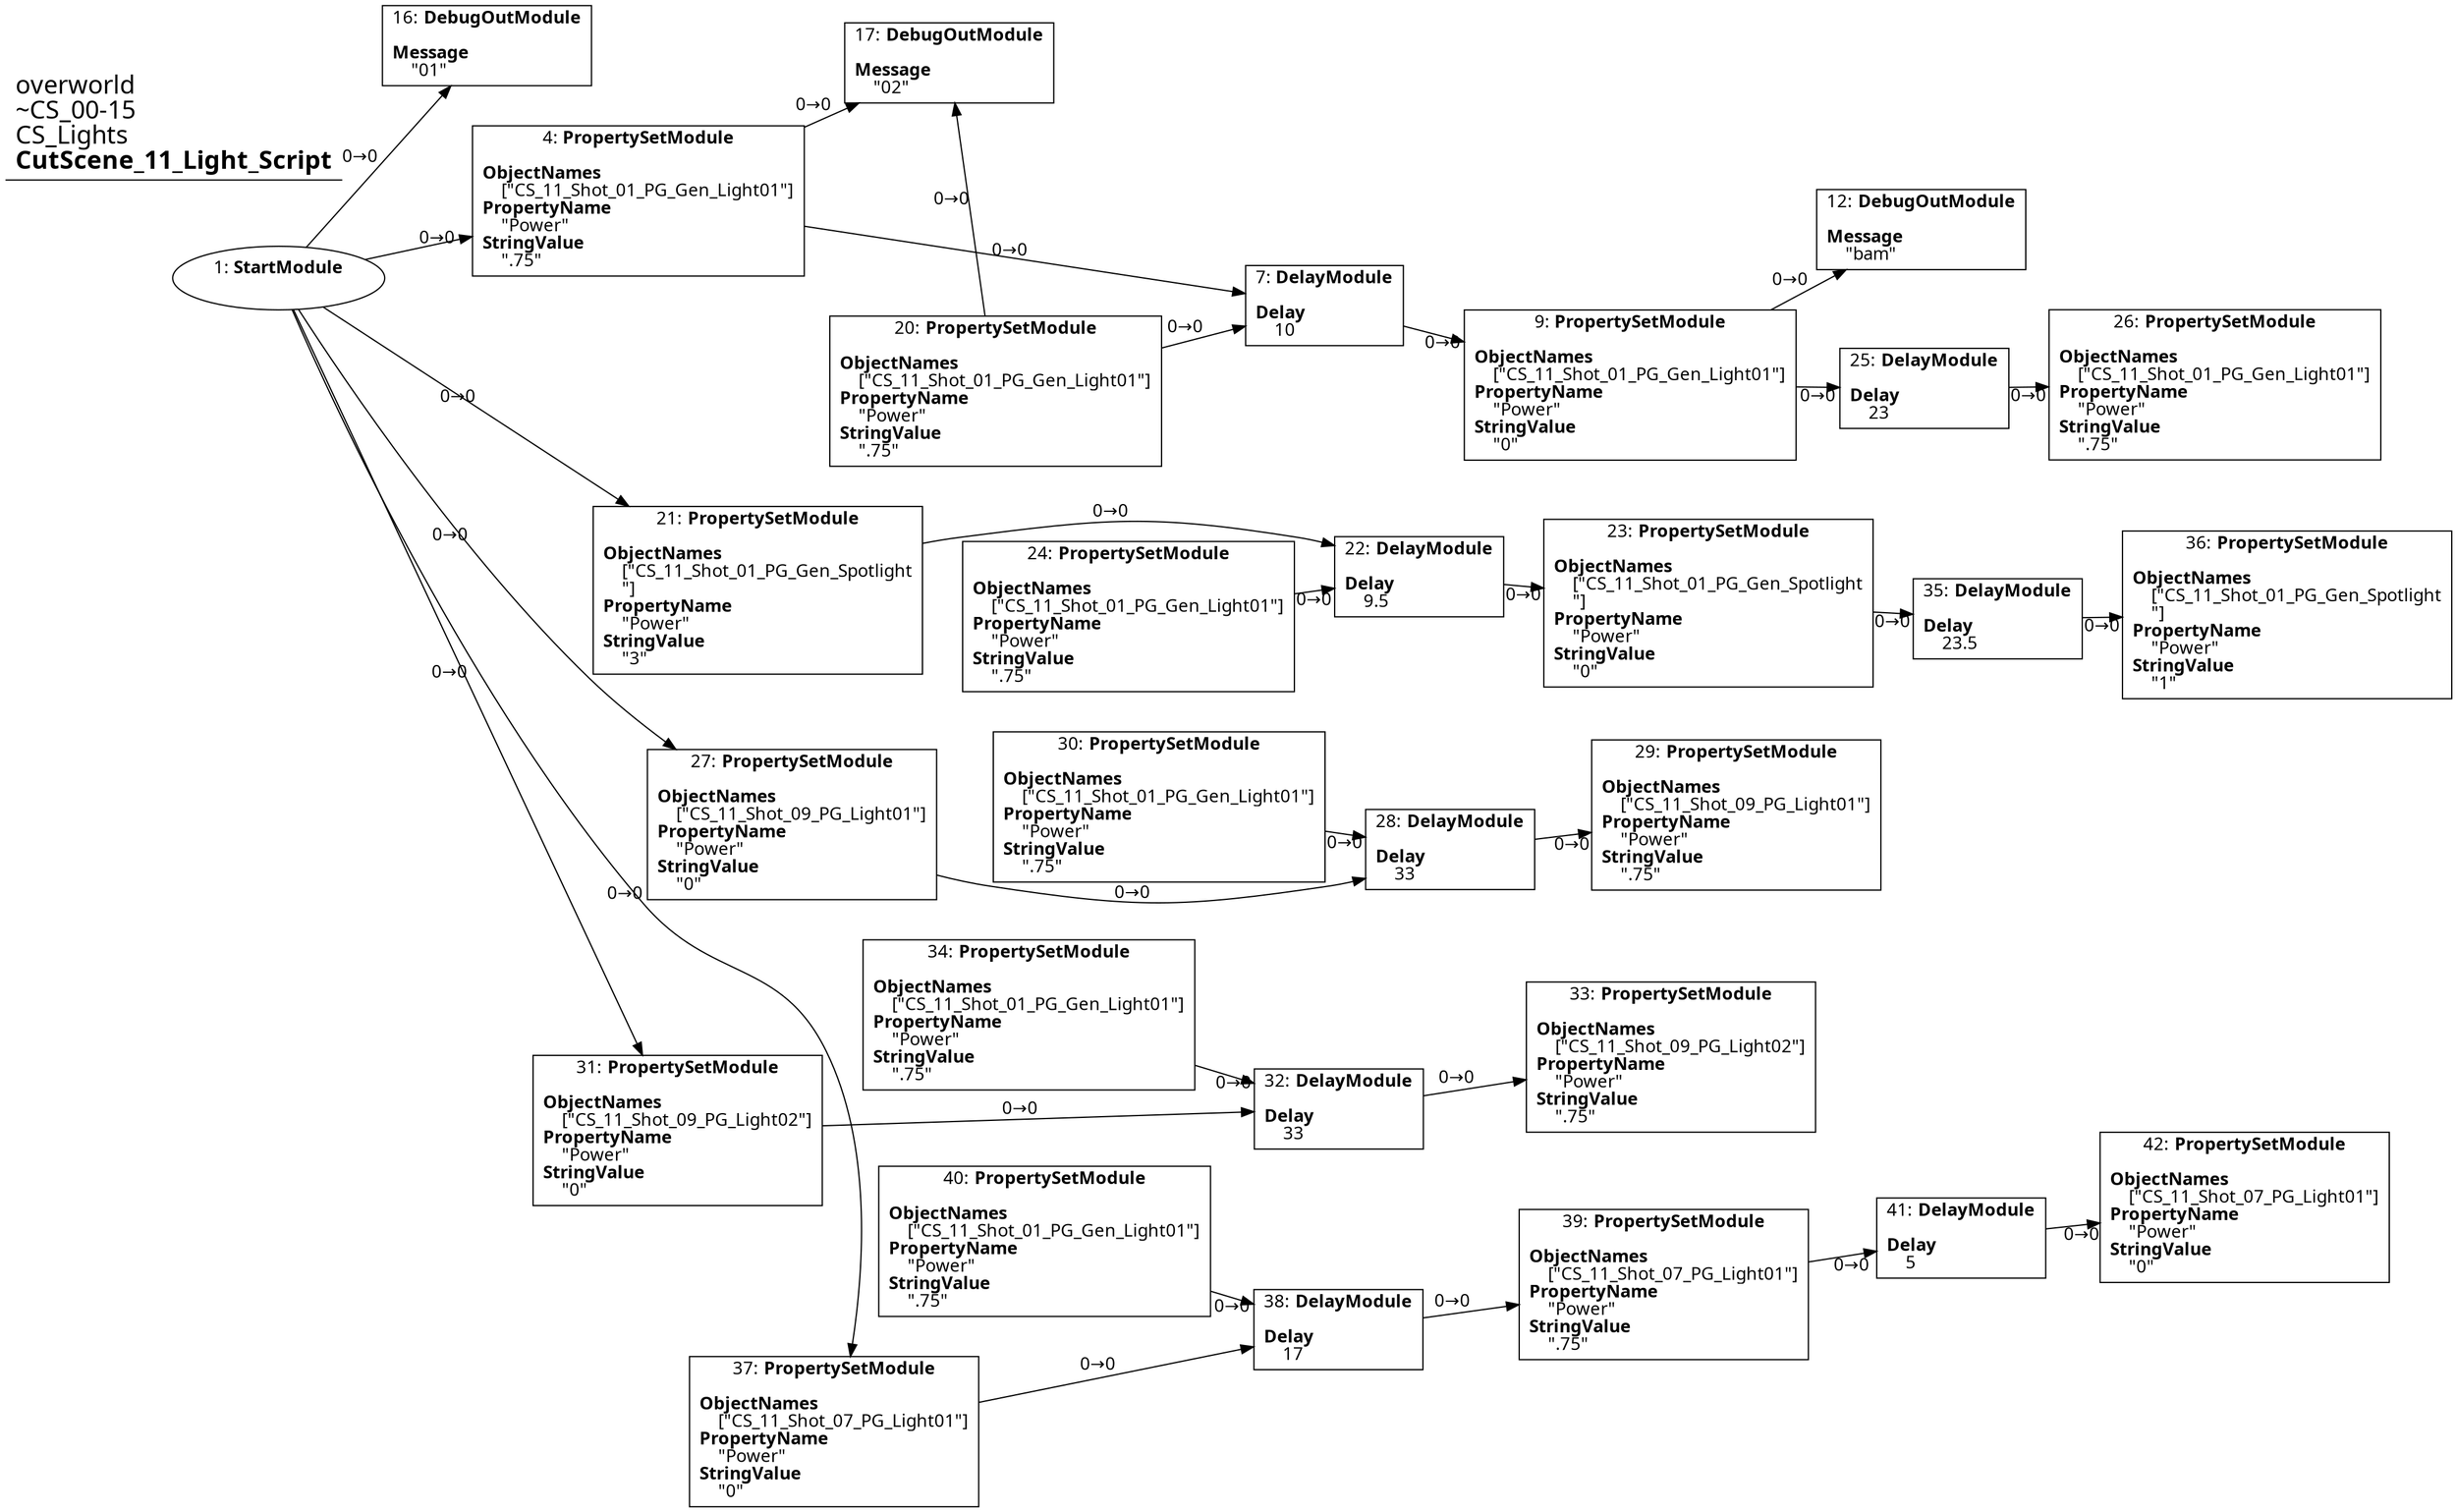 digraph {
    layout = fdp;
    overlap = prism;
    sep = "+16";
    splines = spline;

    node [ shape = box ];

    graph [ fontname = "Segoe UI" ];
    node [ fontname = "Segoe UI" ];
    edge [ fontname = "Segoe UI" ];

    1 [ label = <1: <b>StartModule</b><br/><br/>> ];
    1 [ shape = oval ]
    1 [ pos = "-0.052,-0.29900002!" ];
    1 -> 4 [ label = "0→0" ];
    1 -> 16 [ label = "0→0" ];
    1 -> 21 [ label = "0→0" ];
    1 -> 27 [ label = "0→0" ];
    1 -> 31 [ label = "0→0" ];
    1 -> 37 [ label = "0→0" ];

    4 [ label = <4: <b>PropertySetModule</b><br/><br/><b>ObjectNames</b><br align="left"/>    [&quot;CS_11_Shot_01_PG_Gen_Light01&quot;]<br align="left"/><b>PropertyName</b><br align="left"/>    &quot;Power&quot;<br align="left"/><b>StringValue</b><br align="left"/>    &quot;.75&quot;<br align="left"/>> ];
    4 [ pos = "0.328,-0.29900002!" ];
    4 -> 17 [ label = "0→0" ];
    4 -> 7 [ label = "0→0" ];

    7 [ label = <7: <b>DelayModule</b><br/><br/><b>Delay</b><br align="left"/>    10<br align="left"/>> ];
    7 [ pos = "0.56100005,-0.29700002!" ];
    7 -> 9 [ label = "0→0" ];

    9 [ label = <9: <b>PropertySetModule</b><br/><br/><b>ObjectNames</b><br align="left"/>    [&quot;CS_11_Shot_01_PG_Gen_Light01&quot;]<br align="left"/><b>PropertyName</b><br align="left"/>    &quot;Power&quot;<br align="left"/><b>StringValue</b><br align="left"/>    &quot;0&quot;<br align="left"/>> ];
    9 [ pos = "0.757,-0.29700002!" ];
    9 -> 12 [ label = "0→0" ];
    9 -> 25 [ label = "0→0" ];

    12 [ label = <12: <b>DebugOutModule</b><br/><br/><b>Message</b><br align="left"/>    &quot;bam&quot;<br align="left"/>> ];
    12 [ pos = "0.95100003,-0.17400001!" ];

    16 [ label = <16: <b>DebugOutModule</b><br/><br/><b>Message</b><br align="left"/>    &quot;01&quot;<br align="left"/>> ];
    16 [ pos = "0.128,-0.158!" ];

    17 [ label = <17: <b>DebugOutModule</b><br/><br/><b>Message</b><br align="left"/>    &quot;02&quot;<br align="left"/>> ];
    17 [ pos = "0.49,-0.164!" ];

    20 [ label = <20: <b>PropertySetModule</b><br/><br/><b>ObjectNames</b><br align="left"/>    [&quot;CS_11_Shot_01_PG_Gen_Light01&quot;]<br align="left"/><b>PropertyName</b><br align="left"/>    &quot;Power&quot;<br align="left"/><b>StringValue</b><br align="left"/>    &quot;.75&quot;<br align="left"/>> ];
    20 [ pos = "0.328,-0.29900002!" ];
    20 -> 17 [ label = "0→0" ];
    20 -> 7 [ label = "0→0" ];

    21 [ label = <21: <b>PropertySetModule</b><br/><br/><b>ObjectNames</b><br align="left"/>    [&quot;CS_11_Shot_01_PG_Gen_Spotlight<br align="left"/>    &quot;]<br align="left"/><b>PropertyName</b><br align="left"/>    &quot;Power&quot;<br align="left"/><b>StringValue</b><br align="left"/>    &quot;3&quot;<br align="left"/>> ];
    21 [ pos = "0.33900002,-0.47100002!" ];
    21 -> 22 [ label = "0→0" ];

    22 [ label = <22: <b>DelayModule</b><br/><br/><b>Delay</b><br align="left"/>    9.5<br align="left"/>> ];
    22 [ pos = "0.572,-0.469!" ];
    22 -> 23 [ label = "0→0" ];

    23 [ label = <23: <b>PropertySetModule</b><br/><br/><b>ObjectNames</b><br align="left"/>    [&quot;CS_11_Shot_01_PG_Gen_Spotlight<br align="left"/>    &quot;]<br align="left"/><b>PropertyName</b><br align="left"/>    &quot;Power&quot;<br align="left"/><b>StringValue</b><br align="left"/>    &quot;0&quot;<br align="left"/>> ];
    23 [ pos = "0.768,-0.469!" ];
    23 -> 35 [ label = "0→0" ];

    24 [ label = <24: <b>PropertySetModule</b><br/><br/><b>ObjectNames</b><br align="left"/>    [&quot;CS_11_Shot_01_PG_Gen_Light01&quot;]<br align="left"/><b>PropertyName</b><br align="left"/>    &quot;Power&quot;<br align="left"/><b>StringValue</b><br align="left"/>    &quot;.75&quot;<br align="left"/>> ];
    24 [ pos = "0.33900002,-0.47100002!" ];
    24 -> 22 [ label = "0→0" ];

    25 [ label = <25: <b>DelayModule</b><br/><br/><b>Delay</b><br align="left"/>    23<br align="left"/>> ];
    25 [ pos = "1.003,-0.29700002!" ];
    25 -> 26 [ label = "0→0" ];

    26 [ label = <26: <b>PropertySetModule</b><br/><br/><b>ObjectNames</b><br align="left"/>    [&quot;CS_11_Shot_01_PG_Gen_Light01&quot;]<br align="left"/><b>PropertyName</b><br align="left"/>    &quot;Power&quot;<br align="left"/><b>StringValue</b><br align="left"/>    &quot;.75&quot;<br align="left"/>> ];
    26 [ pos = "1.2040001,-0.29700002!" ];

    27 [ label = <27: <b>PropertySetModule</b><br/><br/><b>ObjectNames</b><br align="left"/>    [&quot;CS_11_Shot_09_PG_Light01&quot;]<br align="left"/><b>PropertyName</b><br align="left"/>    &quot;Power&quot;<br align="left"/><b>StringValue</b><br align="left"/>    &quot;0&quot;<br align="left"/>> ];
    27 [ pos = "0.34800002,-0.63100004!" ];
    27 -> 28 [ label = "0→0" ];

    28 [ label = <28: <b>DelayModule</b><br/><br/><b>Delay</b><br align="left"/>    33<br align="left"/>> ];
    28 [ pos = "0.58100003,-0.629!" ];
    28 -> 29 [ label = "0→0" ];

    29 [ label = <29: <b>PropertySetModule</b><br/><br/><b>ObjectNames</b><br align="left"/>    [&quot;CS_11_Shot_09_PG_Light01&quot;]<br align="left"/><b>PropertyName</b><br align="left"/>    &quot;Power&quot;<br align="left"/><b>StringValue</b><br align="left"/>    &quot;.75&quot;<br align="left"/>> ];
    29 [ pos = "0.777,-0.629!" ];

    30 [ label = <30: <b>PropertySetModule</b><br/><br/><b>ObjectNames</b><br align="left"/>    [&quot;CS_11_Shot_01_PG_Gen_Light01&quot;]<br align="left"/><b>PropertyName</b><br align="left"/>    &quot;Power&quot;<br align="left"/><b>StringValue</b><br align="left"/>    &quot;.75&quot;<br align="left"/>> ];
    30 [ pos = "0.34800002,-0.63100004!" ];
    30 -> 28 [ label = "0→0" ];

    31 [ label = <31: <b>PropertySetModule</b><br/><br/><b>ObjectNames</b><br align="left"/>    [&quot;CS_11_Shot_09_PG_Light02&quot;]<br align="left"/><b>PropertyName</b><br align="left"/>    &quot;Power&quot;<br align="left"/><b>StringValue</b><br align="left"/>    &quot;0&quot;<br align="left"/>> ];
    31 [ pos = "0.34500003,-0.79200006!" ];
    31 -> 32 [ label = "0→0" ];

    32 [ label = <32: <b>DelayModule</b><br/><br/><b>Delay</b><br align="left"/>    33<br align="left"/>> ];
    32 [ pos = "0.578,-0.79!" ];
    32 -> 33 [ label = "0→0" ];

    33 [ label = <33: <b>PropertySetModule</b><br/><br/><b>ObjectNames</b><br align="left"/>    [&quot;CS_11_Shot_09_PG_Light02&quot;]<br align="left"/><b>PropertyName</b><br align="left"/>    &quot;Power&quot;<br align="left"/><b>StringValue</b><br align="left"/>    &quot;.75&quot;<br align="left"/>> ];
    33 [ pos = "0.77400005,-0.79!" ];

    34 [ label = <34: <b>PropertySetModule</b><br/><br/><b>ObjectNames</b><br align="left"/>    [&quot;CS_11_Shot_01_PG_Gen_Light01&quot;]<br align="left"/><b>PropertyName</b><br align="left"/>    &quot;Power&quot;<br align="left"/><b>StringValue</b><br align="left"/>    &quot;.75&quot;<br align="left"/>> ];
    34 [ pos = "0.34500003,-0.79200006!" ];
    34 -> 32 [ label = "0→0" ];

    35 [ label = <35: <b>DelayModule</b><br/><br/><b>Delay</b><br align="left"/>    23.5<br align="left"/>> ];
    35 [ pos = "0.99700004,-0.46800002!" ];
    35 -> 36 [ label = "0→0" ];

    36 [ label = <36: <b>PropertySetModule</b><br/><br/><b>ObjectNames</b><br align="left"/>    [&quot;CS_11_Shot_01_PG_Gen_Spotlight<br align="left"/>    &quot;]<br align="left"/><b>PropertyName</b><br align="left"/>    &quot;Power&quot;<br align="left"/><b>StringValue</b><br align="left"/>    &quot;1&quot;<br align="left"/>> ];
    36 [ pos = "1.1980001,-0.46800002!" ];

    37 [ label = <37: <b>PropertySetModule</b><br/><br/><b>ObjectNames</b><br align="left"/>    [&quot;CS_11_Shot_07_PG_Light01&quot;]<br align="left"/><b>PropertyName</b><br align="left"/>    &quot;Power&quot;<br align="left"/><b>StringValue</b><br align="left"/>    &quot;0&quot;<br align="left"/>> ];
    37 [ pos = "0.349,-0.96000004!" ];
    37 -> 38 [ label = "0→0" ];

    38 [ label = <38: <b>DelayModule</b><br/><br/><b>Delay</b><br align="left"/>    17<br align="left"/>> ];
    38 [ pos = "0.582,-0.95800006!" ];
    38 -> 39 [ label = "0→0" ];

    39 [ label = <39: <b>PropertySetModule</b><br/><br/><b>ObjectNames</b><br align="left"/>    [&quot;CS_11_Shot_07_PG_Light01&quot;]<br align="left"/><b>PropertyName</b><br align="left"/>    &quot;Power&quot;<br align="left"/><b>StringValue</b><br align="left"/>    &quot;.75&quot;<br align="left"/>> ];
    39 [ pos = "0.77800006,-0.95800006!" ];
    39 -> 41 [ label = "0→0" ];

    40 [ label = <40: <b>PropertySetModule</b><br/><br/><b>ObjectNames</b><br align="left"/>    [&quot;CS_11_Shot_01_PG_Gen_Light01&quot;]<br align="left"/><b>PropertyName</b><br align="left"/>    &quot;Power&quot;<br align="left"/><b>StringValue</b><br align="left"/>    &quot;.75&quot;<br align="left"/>> ];
    40 [ pos = "0.349,-0.96000004!" ];
    40 -> 38 [ label = "0→0" ];

    41 [ label = <41: <b>DelayModule</b><br/><br/><b>Delay</b><br align="left"/>    5<br align="left"/>> ];
    41 [ pos = "0.98600006,-0.957!" ];
    41 -> 42 [ label = "0→0" ];

    42 [ label = <42: <b>PropertySetModule</b><br/><br/><b>ObjectNames</b><br align="left"/>    [&quot;CS_11_Shot_07_PG_Light01&quot;]<br align="left"/><b>PropertyName</b><br align="left"/>    &quot;Power&quot;<br align="left"/><b>StringValue</b><br align="left"/>    &quot;0&quot;<br align="left"/>> ];
    42 [ pos = "1.182,-0.957!" ];

    title [ pos = "-0.053000003,-0.157!" ];
    title [ shape = underline ];
    title [ label = <<font point-size="20">overworld<br align="left"/>~CS_00-15<br align="left"/>CS_Lights<br align="left"/><b>CutScene_11_Light_Script</b><br align="left"/></font>> ];
}

